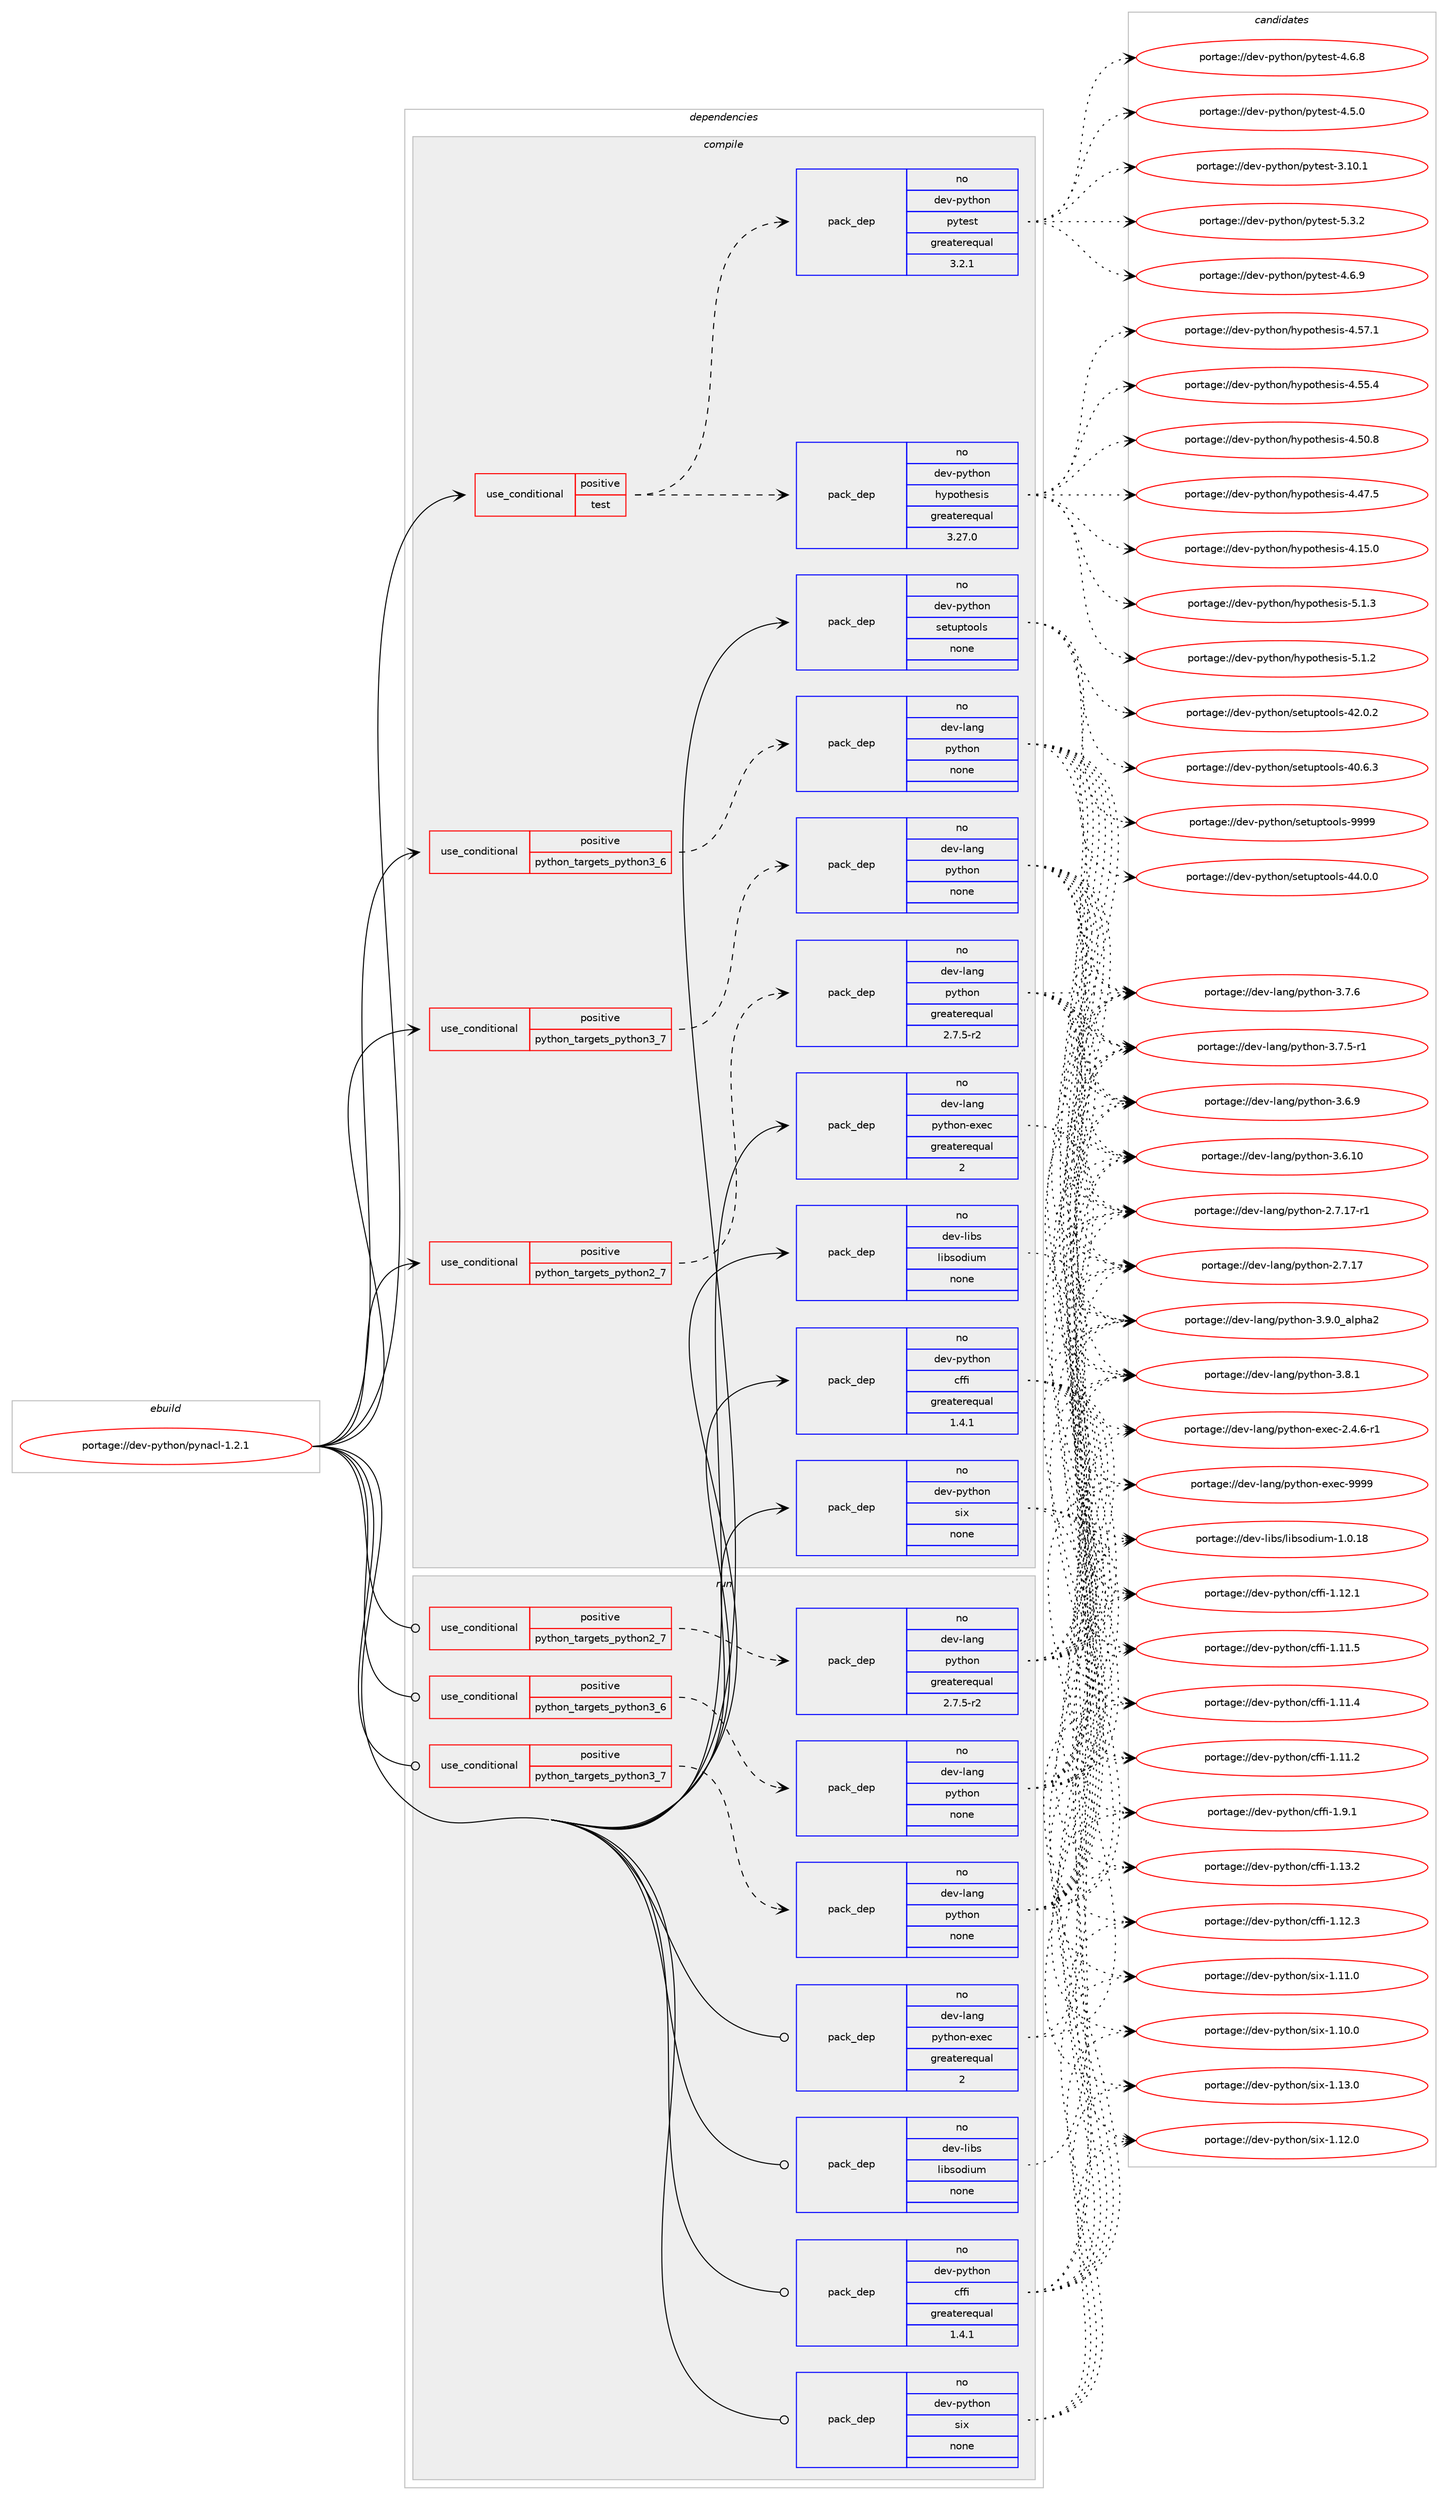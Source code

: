 digraph prolog {

# *************
# Graph options
# *************

newrank=true;
concentrate=true;
compound=true;
graph [rankdir=LR,fontname=Helvetica,fontsize=10,ranksep=1.5];#, ranksep=2.5, nodesep=0.2];
edge  [arrowhead=vee];
node  [fontname=Helvetica,fontsize=10];

# **********
# The ebuild
# **********

subgraph cluster_leftcol {
color=gray;
label=<<i>ebuild</i>>;
id [label="portage://dev-python/pynacl-1.2.1", color=red, width=4, href="../dev-python/pynacl-1.2.1.svg"];
}

# ****************
# The dependencies
# ****************

subgraph cluster_midcol {
color=gray;
label=<<i>dependencies</i>>;
subgraph cluster_compile {
fillcolor="#eeeeee";
style=filled;
label=<<i>compile</i>>;
subgraph cond109034 {
dependency436707 [label=<<TABLE BORDER="0" CELLBORDER="1" CELLSPACING="0" CELLPADDING="4"><TR><TD ROWSPAN="3" CELLPADDING="10">use_conditional</TD></TR><TR><TD>positive</TD></TR><TR><TD>python_targets_python2_7</TD></TR></TABLE>>, shape=none, color=red];
subgraph pack322740 {
dependency436708 [label=<<TABLE BORDER="0" CELLBORDER="1" CELLSPACING="0" CELLPADDING="4" WIDTH="220"><TR><TD ROWSPAN="6" CELLPADDING="30">pack_dep</TD></TR><TR><TD WIDTH="110">no</TD></TR><TR><TD>dev-lang</TD></TR><TR><TD>python</TD></TR><TR><TD>greaterequal</TD></TR><TR><TD>2.7.5-r2</TD></TR></TABLE>>, shape=none, color=blue];
}
dependency436707:e -> dependency436708:w [weight=20,style="dashed",arrowhead="vee"];
}
id:e -> dependency436707:w [weight=20,style="solid",arrowhead="vee"];
subgraph cond109035 {
dependency436709 [label=<<TABLE BORDER="0" CELLBORDER="1" CELLSPACING="0" CELLPADDING="4"><TR><TD ROWSPAN="3" CELLPADDING="10">use_conditional</TD></TR><TR><TD>positive</TD></TR><TR><TD>python_targets_python3_6</TD></TR></TABLE>>, shape=none, color=red];
subgraph pack322741 {
dependency436710 [label=<<TABLE BORDER="0" CELLBORDER="1" CELLSPACING="0" CELLPADDING="4" WIDTH="220"><TR><TD ROWSPAN="6" CELLPADDING="30">pack_dep</TD></TR><TR><TD WIDTH="110">no</TD></TR><TR><TD>dev-lang</TD></TR><TR><TD>python</TD></TR><TR><TD>none</TD></TR><TR><TD></TD></TR></TABLE>>, shape=none, color=blue];
}
dependency436709:e -> dependency436710:w [weight=20,style="dashed",arrowhead="vee"];
}
id:e -> dependency436709:w [weight=20,style="solid",arrowhead="vee"];
subgraph cond109036 {
dependency436711 [label=<<TABLE BORDER="0" CELLBORDER="1" CELLSPACING="0" CELLPADDING="4"><TR><TD ROWSPAN="3" CELLPADDING="10">use_conditional</TD></TR><TR><TD>positive</TD></TR><TR><TD>python_targets_python3_7</TD></TR></TABLE>>, shape=none, color=red];
subgraph pack322742 {
dependency436712 [label=<<TABLE BORDER="0" CELLBORDER="1" CELLSPACING="0" CELLPADDING="4" WIDTH="220"><TR><TD ROWSPAN="6" CELLPADDING="30">pack_dep</TD></TR><TR><TD WIDTH="110">no</TD></TR><TR><TD>dev-lang</TD></TR><TR><TD>python</TD></TR><TR><TD>none</TD></TR><TR><TD></TD></TR></TABLE>>, shape=none, color=blue];
}
dependency436711:e -> dependency436712:w [weight=20,style="dashed",arrowhead="vee"];
}
id:e -> dependency436711:w [weight=20,style="solid",arrowhead="vee"];
subgraph cond109037 {
dependency436713 [label=<<TABLE BORDER="0" CELLBORDER="1" CELLSPACING="0" CELLPADDING="4"><TR><TD ROWSPAN="3" CELLPADDING="10">use_conditional</TD></TR><TR><TD>positive</TD></TR><TR><TD>test</TD></TR></TABLE>>, shape=none, color=red];
subgraph pack322743 {
dependency436714 [label=<<TABLE BORDER="0" CELLBORDER="1" CELLSPACING="0" CELLPADDING="4" WIDTH="220"><TR><TD ROWSPAN="6" CELLPADDING="30">pack_dep</TD></TR><TR><TD WIDTH="110">no</TD></TR><TR><TD>dev-python</TD></TR><TR><TD>hypothesis</TD></TR><TR><TD>greaterequal</TD></TR><TR><TD>3.27.0</TD></TR></TABLE>>, shape=none, color=blue];
}
dependency436713:e -> dependency436714:w [weight=20,style="dashed",arrowhead="vee"];
subgraph pack322744 {
dependency436715 [label=<<TABLE BORDER="0" CELLBORDER="1" CELLSPACING="0" CELLPADDING="4" WIDTH="220"><TR><TD ROWSPAN="6" CELLPADDING="30">pack_dep</TD></TR><TR><TD WIDTH="110">no</TD></TR><TR><TD>dev-python</TD></TR><TR><TD>pytest</TD></TR><TR><TD>greaterequal</TD></TR><TR><TD>3.2.1</TD></TR></TABLE>>, shape=none, color=blue];
}
dependency436713:e -> dependency436715:w [weight=20,style="dashed",arrowhead="vee"];
}
id:e -> dependency436713:w [weight=20,style="solid",arrowhead="vee"];
subgraph pack322745 {
dependency436716 [label=<<TABLE BORDER="0" CELLBORDER="1" CELLSPACING="0" CELLPADDING="4" WIDTH="220"><TR><TD ROWSPAN="6" CELLPADDING="30">pack_dep</TD></TR><TR><TD WIDTH="110">no</TD></TR><TR><TD>dev-lang</TD></TR><TR><TD>python-exec</TD></TR><TR><TD>greaterequal</TD></TR><TR><TD>2</TD></TR></TABLE>>, shape=none, color=blue];
}
id:e -> dependency436716:w [weight=20,style="solid",arrowhead="vee"];
subgraph pack322746 {
dependency436717 [label=<<TABLE BORDER="0" CELLBORDER="1" CELLSPACING="0" CELLPADDING="4" WIDTH="220"><TR><TD ROWSPAN="6" CELLPADDING="30">pack_dep</TD></TR><TR><TD WIDTH="110">no</TD></TR><TR><TD>dev-libs</TD></TR><TR><TD>libsodium</TD></TR><TR><TD>none</TD></TR><TR><TD></TD></TR></TABLE>>, shape=none, color=blue];
}
id:e -> dependency436717:w [weight=20,style="solid",arrowhead="vee"];
subgraph pack322747 {
dependency436718 [label=<<TABLE BORDER="0" CELLBORDER="1" CELLSPACING="0" CELLPADDING="4" WIDTH="220"><TR><TD ROWSPAN="6" CELLPADDING="30">pack_dep</TD></TR><TR><TD WIDTH="110">no</TD></TR><TR><TD>dev-python</TD></TR><TR><TD>cffi</TD></TR><TR><TD>greaterequal</TD></TR><TR><TD>1.4.1</TD></TR></TABLE>>, shape=none, color=blue];
}
id:e -> dependency436718:w [weight=20,style="solid",arrowhead="vee"];
subgraph pack322748 {
dependency436719 [label=<<TABLE BORDER="0" CELLBORDER="1" CELLSPACING="0" CELLPADDING="4" WIDTH="220"><TR><TD ROWSPAN="6" CELLPADDING="30">pack_dep</TD></TR><TR><TD WIDTH="110">no</TD></TR><TR><TD>dev-python</TD></TR><TR><TD>setuptools</TD></TR><TR><TD>none</TD></TR><TR><TD></TD></TR></TABLE>>, shape=none, color=blue];
}
id:e -> dependency436719:w [weight=20,style="solid",arrowhead="vee"];
subgraph pack322749 {
dependency436720 [label=<<TABLE BORDER="0" CELLBORDER="1" CELLSPACING="0" CELLPADDING="4" WIDTH="220"><TR><TD ROWSPAN="6" CELLPADDING="30">pack_dep</TD></TR><TR><TD WIDTH="110">no</TD></TR><TR><TD>dev-python</TD></TR><TR><TD>six</TD></TR><TR><TD>none</TD></TR><TR><TD></TD></TR></TABLE>>, shape=none, color=blue];
}
id:e -> dependency436720:w [weight=20,style="solid",arrowhead="vee"];
}
subgraph cluster_compileandrun {
fillcolor="#eeeeee";
style=filled;
label=<<i>compile and run</i>>;
}
subgraph cluster_run {
fillcolor="#eeeeee";
style=filled;
label=<<i>run</i>>;
subgraph cond109038 {
dependency436721 [label=<<TABLE BORDER="0" CELLBORDER="1" CELLSPACING="0" CELLPADDING="4"><TR><TD ROWSPAN="3" CELLPADDING="10">use_conditional</TD></TR><TR><TD>positive</TD></TR><TR><TD>python_targets_python2_7</TD></TR></TABLE>>, shape=none, color=red];
subgraph pack322750 {
dependency436722 [label=<<TABLE BORDER="0" CELLBORDER="1" CELLSPACING="0" CELLPADDING="4" WIDTH="220"><TR><TD ROWSPAN="6" CELLPADDING="30">pack_dep</TD></TR><TR><TD WIDTH="110">no</TD></TR><TR><TD>dev-lang</TD></TR><TR><TD>python</TD></TR><TR><TD>greaterequal</TD></TR><TR><TD>2.7.5-r2</TD></TR></TABLE>>, shape=none, color=blue];
}
dependency436721:e -> dependency436722:w [weight=20,style="dashed",arrowhead="vee"];
}
id:e -> dependency436721:w [weight=20,style="solid",arrowhead="odot"];
subgraph cond109039 {
dependency436723 [label=<<TABLE BORDER="0" CELLBORDER="1" CELLSPACING="0" CELLPADDING="4"><TR><TD ROWSPAN="3" CELLPADDING="10">use_conditional</TD></TR><TR><TD>positive</TD></TR><TR><TD>python_targets_python3_6</TD></TR></TABLE>>, shape=none, color=red];
subgraph pack322751 {
dependency436724 [label=<<TABLE BORDER="0" CELLBORDER="1" CELLSPACING="0" CELLPADDING="4" WIDTH="220"><TR><TD ROWSPAN="6" CELLPADDING="30">pack_dep</TD></TR><TR><TD WIDTH="110">no</TD></TR><TR><TD>dev-lang</TD></TR><TR><TD>python</TD></TR><TR><TD>none</TD></TR><TR><TD></TD></TR></TABLE>>, shape=none, color=blue];
}
dependency436723:e -> dependency436724:w [weight=20,style="dashed",arrowhead="vee"];
}
id:e -> dependency436723:w [weight=20,style="solid",arrowhead="odot"];
subgraph cond109040 {
dependency436725 [label=<<TABLE BORDER="0" CELLBORDER="1" CELLSPACING="0" CELLPADDING="4"><TR><TD ROWSPAN="3" CELLPADDING="10">use_conditional</TD></TR><TR><TD>positive</TD></TR><TR><TD>python_targets_python3_7</TD></TR></TABLE>>, shape=none, color=red];
subgraph pack322752 {
dependency436726 [label=<<TABLE BORDER="0" CELLBORDER="1" CELLSPACING="0" CELLPADDING="4" WIDTH="220"><TR><TD ROWSPAN="6" CELLPADDING="30">pack_dep</TD></TR><TR><TD WIDTH="110">no</TD></TR><TR><TD>dev-lang</TD></TR><TR><TD>python</TD></TR><TR><TD>none</TD></TR><TR><TD></TD></TR></TABLE>>, shape=none, color=blue];
}
dependency436725:e -> dependency436726:w [weight=20,style="dashed",arrowhead="vee"];
}
id:e -> dependency436725:w [weight=20,style="solid",arrowhead="odot"];
subgraph pack322753 {
dependency436727 [label=<<TABLE BORDER="0" CELLBORDER="1" CELLSPACING="0" CELLPADDING="4" WIDTH="220"><TR><TD ROWSPAN="6" CELLPADDING="30">pack_dep</TD></TR><TR><TD WIDTH="110">no</TD></TR><TR><TD>dev-lang</TD></TR><TR><TD>python-exec</TD></TR><TR><TD>greaterequal</TD></TR><TR><TD>2</TD></TR></TABLE>>, shape=none, color=blue];
}
id:e -> dependency436727:w [weight=20,style="solid",arrowhead="odot"];
subgraph pack322754 {
dependency436728 [label=<<TABLE BORDER="0" CELLBORDER="1" CELLSPACING="0" CELLPADDING="4" WIDTH="220"><TR><TD ROWSPAN="6" CELLPADDING="30">pack_dep</TD></TR><TR><TD WIDTH="110">no</TD></TR><TR><TD>dev-libs</TD></TR><TR><TD>libsodium</TD></TR><TR><TD>none</TD></TR><TR><TD></TD></TR></TABLE>>, shape=none, color=blue];
}
id:e -> dependency436728:w [weight=20,style="solid",arrowhead="odot"];
subgraph pack322755 {
dependency436729 [label=<<TABLE BORDER="0" CELLBORDER="1" CELLSPACING="0" CELLPADDING="4" WIDTH="220"><TR><TD ROWSPAN="6" CELLPADDING="30">pack_dep</TD></TR><TR><TD WIDTH="110">no</TD></TR><TR><TD>dev-python</TD></TR><TR><TD>cffi</TD></TR><TR><TD>greaterequal</TD></TR><TR><TD>1.4.1</TD></TR></TABLE>>, shape=none, color=blue];
}
id:e -> dependency436729:w [weight=20,style="solid",arrowhead="odot"];
subgraph pack322756 {
dependency436730 [label=<<TABLE BORDER="0" CELLBORDER="1" CELLSPACING="0" CELLPADDING="4" WIDTH="220"><TR><TD ROWSPAN="6" CELLPADDING="30">pack_dep</TD></TR><TR><TD WIDTH="110">no</TD></TR><TR><TD>dev-python</TD></TR><TR><TD>six</TD></TR><TR><TD>none</TD></TR><TR><TD></TD></TR></TABLE>>, shape=none, color=blue];
}
id:e -> dependency436730:w [weight=20,style="solid",arrowhead="odot"];
}
}

# **************
# The candidates
# **************

subgraph cluster_choices {
rank=same;
color=gray;
label=<<i>candidates</i>>;

subgraph choice322740 {
color=black;
nodesep=1;
choice10010111845108971101034711212111610411111045514657464895971081121049750 [label="portage://dev-lang/python-3.9.0_alpha2", color=red, width=4,href="../dev-lang/python-3.9.0_alpha2.svg"];
choice100101118451089711010347112121116104111110455146564649 [label="portage://dev-lang/python-3.8.1", color=red, width=4,href="../dev-lang/python-3.8.1.svg"];
choice100101118451089711010347112121116104111110455146554654 [label="portage://dev-lang/python-3.7.6", color=red, width=4,href="../dev-lang/python-3.7.6.svg"];
choice1001011184510897110103471121211161041111104551465546534511449 [label="portage://dev-lang/python-3.7.5-r1", color=red, width=4,href="../dev-lang/python-3.7.5-r1.svg"];
choice100101118451089711010347112121116104111110455146544657 [label="portage://dev-lang/python-3.6.9", color=red, width=4,href="../dev-lang/python-3.6.9.svg"];
choice10010111845108971101034711212111610411111045514654464948 [label="portage://dev-lang/python-3.6.10", color=red, width=4,href="../dev-lang/python-3.6.10.svg"];
choice100101118451089711010347112121116104111110455046554649554511449 [label="portage://dev-lang/python-2.7.17-r1", color=red, width=4,href="../dev-lang/python-2.7.17-r1.svg"];
choice10010111845108971101034711212111610411111045504655464955 [label="portage://dev-lang/python-2.7.17", color=red, width=4,href="../dev-lang/python-2.7.17.svg"];
dependency436708:e -> choice10010111845108971101034711212111610411111045514657464895971081121049750:w [style=dotted,weight="100"];
dependency436708:e -> choice100101118451089711010347112121116104111110455146564649:w [style=dotted,weight="100"];
dependency436708:e -> choice100101118451089711010347112121116104111110455146554654:w [style=dotted,weight="100"];
dependency436708:e -> choice1001011184510897110103471121211161041111104551465546534511449:w [style=dotted,weight="100"];
dependency436708:e -> choice100101118451089711010347112121116104111110455146544657:w [style=dotted,weight="100"];
dependency436708:e -> choice10010111845108971101034711212111610411111045514654464948:w [style=dotted,weight="100"];
dependency436708:e -> choice100101118451089711010347112121116104111110455046554649554511449:w [style=dotted,weight="100"];
dependency436708:e -> choice10010111845108971101034711212111610411111045504655464955:w [style=dotted,weight="100"];
}
subgraph choice322741 {
color=black;
nodesep=1;
choice10010111845108971101034711212111610411111045514657464895971081121049750 [label="portage://dev-lang/python-3.9.0_alpha2", color=red, width=4,href="../dev-lang/python-3.9.0_alpha2.svg"];
choice100101118451089711010347112121116104111110455146564649 [label="portage://dev-lang/python-3.8.1", color=red, width=4,href="../dev-lang/python-3.8.1.svg"];
choice100101118451089711010347112121116104111110455146554654 [label="portage://dev-lang/python-3.7.6", color=red, width=4,href="../dev-lang/python-3.7.6.svg"];
choice1001011184510897110103471121211161041111104551465546534511449 [label="portage://dev-lang/python-3.7.5-r1", color=red, width=4,href="../dev-lang/python-3.7.5-r1.svg"];
choice100101118451089711010347112121116104111110455146544657 [label="portage://dev-lang/python-3.6.9", color=red, width=4,href="../dev-lang/python-3.6.9.svg"];
choice10010111845108971101034711212111610411111045514654464948 [label="portage://dev-lang/python-3.6.10", color=red, width=4,href="../dev-lang/python-3.6.10.svg"];
choice100101118451089711010347112121116104111110455046554649554511449 [label="portage://dev-lang/python-2.7.17-r1", color=red, width=4,href="../dev-lang/python-2.7.17-r1.svg"];
choice10010111845108971101034711212111610411111045504655464955 [label="portage://dev-lang/python-2.7.17", color=red, width=4,href="../dev-lang/python-2.7.17.svg"];
dependency436710:e -> choice10010111845108971101034711212111610411111045514657464895971081121049750:w [style=dotted,weight="100"];
dependency436710:e -> choice100101118451089711010347112121116104111110455146564649:w [style=dotted,weight="100"];
dependency436710:e -> choice100101118451089711010347112121116104111110455146554654:w [style=dotted,weight="100"];
dependency436710:e -> choice1001011184510897110103471121211161041111104551465546534511449:w [style=dotted,weight="100"];
dependency436710:e -> choice100101118451089711010347112121116104111110455146544657:w [style=dotted,weight="100"];
dependency436710:e -> choice10010111845108971101034711212111610411111045514654464948:w [style=dotted,weight="100"];
dependency436710:e -> choice100101118451089711010347112121116104111110455046554649554511449:w [style=dotted,weight="100"];
dependency436710:e -> choice10010111845108971101034711212111610411111045504655464955:w [style=dotted,weight="100"];
}
subgraph choice322742 {
color=black;
nodesep=1;
choice10010111845108971101034711212111610411111045514657464895971081121049750 [label="portage://dev-lang/python-3.9.0_alpha2", color=red, width=4,href="../dev-lang/python-3.9.0_alpha2.svg"];
choice100101118451089711010347112121116104111110455146564649 [label="portage://dev-lang/python-3.8.1", color=red, width=4,href="../dev-lang/python-3.8.1.svg"];
choice100101118451089711010347112121116104111110455146554654 [label="portage://dev-lang/python-3.7.6", color=red, width=4,href="../dev-lang/python-3.7.6.svg"];
choice1001011184510897110103471121211161041111104551465546534511449 [label="portage://dev-lang/python-3.7.5-r1", color=red, width=4,href="../dev-lang/python-3.7.5-r1.svg"];
choice100101118451089711010347112121116104111110455146544657 [label="portage://dev-lang/python-3.6.9", color=red, width=4,href="../dev-lang/python-3.6.9.svg"];
choice10010111845108971101034711212111610411111045514654464948 [label="portage://dev-lang/python-3.6.10", color=red, width=4,href="../dev-lang/python-3.6.10.svg"];
choice100101118451089711010347112121116104111110455046554649554511449 [label="portage://dev-lang/python-2.7.17-r1", color=red, width=4,href="../dev-lang/python-2.7.17-r1.svg"];
choice10010111845108971101034711212111610411111045504655464955 [label="portage://dev-lang/python-2.7.17", color=red, width=4,href="../dev-lang/python-2.7.17.svg"];
dependency436712:e -> choice10010111845108971101034711212111610411111045514657464895971081121049750:w [style=dotted,weight="100"];
dependency436712:e -> choice100101118451089711010347112121116104111110455146564649:w [style=dotted,weight="100"];
dependency436712:e -> choice100101118451089711010347112121116104111110455146554654:w [style=dotted,weight="100"];
dependency436712:e -> choice1001011184510897110103471121211161041111104551465546534511449:w [style=dotted,weight="100"];
dependency436712:e -> choice100101118451089711010347112121116104111110455146544657:w [style=dotted,weight="100"];
dependency436712:e -> choice10010111845108971101034711212111610411111045514654464948:w [style=dotted,weight="100"];
dependency436712:e -> choice100101118451089711010347112121116104111110455046554649554511449:w [style=dotted,weight="100"];
dependency436712:e -> choice10010111845108971101034711212111610411111045504655464955:w [style=dotted,weight="100"];
}
subgraph choice322743 {
color=black;
nodesep=1;
choice1001011184511212111610411111047104121112111116104101115105115455346494651 [label="portage://dev-python/hypothesis-5.1.3", color=red, width=4,href="../dev-python/hypothesis-5.1.3.svg"];
choice1001011184511212111610411111047104121112111116104101115105115455346494650 [label="portage://dev-python/hypothesis-5.1.2", color=red, width=4,href="../dev-python/hypothesis-5.1.2.svg"];
choice100101118451121211161041111104710412111211111610410111510511545524653554649 [label="portage://dev-python/hypothesis-4.57.1", color=red, width=4,href="../dev-python/hypothesis-4.57.1.svg"];
choice100101118451121211161041111104710412111211111610410111510511545524653534652 [label="portage://dev-python/hypothesis-4.55.4", color=red, width=4,href="../dev-python/hypothesis-4.55.4.svg"];
choice100101118451121211161041111104710412111211111610410111510511545524653484656 [label="portage://dev-python/hypothesis-4.50.8", color=red, width=4,href="../dev-python/hypothesis-4.50.8.svg"];
choice100101118451121211161041111104710412111211111610410111510511545524652554653 [label="portage://dev-python/hypothesis-4.47.5", color=red, width=4,href="../dev-python/hypothesis-4.47.5.svg"];
choice100101118451121211161041111104710412111211111610410111510511545524649534648 [label="portage://dev-python/hypothesis-4.15.0", color=red, width=4,href="../dev-python/hypothesis-4.15.0.svg"];
dependency436714:e -> choice1001011184511212111610411111047104121112111116104101115105115455346494651:w [style=dotted,weight="100"];
dependency436714:e -> choice1001011184511212111610411111047104121112111116104101115105115455346494650:w [style=dotted,weight="100"];
dependency436714:e -> choice100101118451121211161041111104710412111211111610410111510511545524653554649:w [style=dotted,weight="100"];
dependency436714:e -> choice100101118451121211161041111104710412111211111610410111510511545524653534652:w [style=dotted,weight="100"];
dependency436714:e -> choice100101118451121211161041111104710412111211111610410111510511545524653484656:w [style=dotted,weight="100"];
dependency436714:e -> choice100101118451121211161041111104710412111211111610410111510511545524652554653:w [style=dotted,weight="100"];
dependency436714:e -> choice100101118451121211161041111104710412111211111610410111510511545524649534648:w [style=dotted,weight="100"];
}
subgraph choice322744 {
color=black;
nodesep=1;
choice1001011184511212111610411111047112121116101115116455346514650 [label="portage://dev-python/pytest-5.3.2", color=red, width=4,href="../dev-python/pytest-5.3.2.svg"];
choice1001011184511212111610411111047112121116101115116455246544657 [label="portage://dev-python/pytest-4.6.9", color=red, width=4,href="../dev-python/pytest-4.6.9.svg"];
choice1001011184511212111610411111047112121116101115116455246544656 [label="portage://dev-python/pytest-4.6.8", color=red, width=4,href="../dev-python/pytest-4.6.8.svg"];
choice1001011184511212111610411111047112121116101115116455246534648 [label="portage://dev-python/pytest-4.5.0", color=red, width=4,href="../dev-python/pytest-4.5.0.svg"];
choice100101118451121211161041111104711212111610111511645514649484649 [label="portage://dev-python/pytest-3.10.1", color=red, width=4,href="../dev-python/pytest-3.10.1.svg"];
dependency436715:e -> choice1001011184511212111610411111047112121116101115116455346514650:w [style=dotted,weight="100"];
dependency436715:e -> choice1001011184511212111610411111047112121116101115116455246544657:w [style=dotted,weight="100"];
dependency436715:e -> choice1001011184511212111610411111047112121116101115116455246544656:w [style=dotted,weight="100"];
dependency436715:e -> choice1001011184511212111610411111047112121116101115116455246534648:w [style=dotted,weight="100"];
dependency436715:e -> choice100101118451121211161041111104711212111610111511645514649484649:w [style=dotted,weight="100"];
}
subgraph choice322745 {
color=black;
nodesep=1;
choice10010111845108971101034711212111610411111045101120101994557575757 [label="portage://dev-lang/python-exec-9999", color=red, width=4,href="../dev-lang/python-exec-9999.svg"];
choice10010111845108971101034711212111610411111045101120101994550465246544511449 [label="portage://dev-lang/python-exec-2.4.6-r1", color=red, width=4,href="../dev-lang/python-exec-2.4.6-r1.svg"];
dependency436716:e -> choice10010111845108971101034711212111610411111045101120101994557575757:w [style=dotted,weight="100"];
dependency436716:e -> choice10010111845108971101034711212111610411111045101120101994550465246544511449:w [style=dotted,weight="100"];
}
subgraph choice322746 {
color=black;
nodesep=1;
choice1001011184510810598115471081059811511110010511710945494648464956 [label="portage://dev-libs/libsodium-1.0.18", color=red, width=4,href="../dev-libs/libsodium-1.0.18.svg"];
dependency436717:e -> choice1001011184510810598115471081059811511110010511710945494648464956:w [style=dotted,weight="100"];
}
subgraph choice322747 {
color=black;
nodesep=1;
choice100101118451121211161041111104799102102105454946574649 [label="portage://dev-python/cffi-1.9.1", color=red, width=4,href="../dev-python/cffi-1.9.1.svg"];
choice10010111845112121116104111110479910210210545494649514650 [label="portage://dev-python/cffi-1.13.2", color=red, width=4,href="../dev-python/cffi-1.13.2.svg"];
choice10010111845112121116104111110479910210210545494649504651 [label="portage://dev-python/cffi-1.12.3", color=red, width=4,href="../dev-python/cffi-1.12.3.svg"];
choice10010111845112121116104111110479910210210545494649504649 [label="portage://dev-python/cffi-1.12.1", color=red, width=4,href="../dev-python/cffi-1.12.1.svg"];
choice10010111845112121116104111110479910210210545494649494653 [label="portage://dev-python/cffi-1.11.5", color=red, width=4,href="../dev-python/cffi-1.11.5.svg"];
choice10010111845112121116104111110479910210210545494649494652 [label="portage://dev-python/cffi-1.11.4", color=red, width=4,href="../dev-python/cffi-1.11.4.svg"];
choice10010111845112121116104111110479910210210545494649494650 [label="portage://dev-python/cffi-1.11.2", color=red, width=4,href="../dev-python/cffi-1.11.2.svg"];
dependency436718:e -> choice100101118451121211161041111104799102102105454946574649:w [style=dotted,weight="100"];
dependency436718:e -> choice10010111845112121116104111110479910210210545494649514650:w [style=dotted,weight="100"];
dependency436718:e -> choice10010111845112121116104111110479910210210545494649504651:w [style=dotted,weight="100"];
dependency436718:e -> choice10010111845112121116104111110479910210210545494649504649:w [style=dotted,weight="100"];
dependency436718:e -> choice10010111845112121116104111110479910210210545494649494653:w [style=dotted,weight="100"];
dependency436718:e -> choice10010111845112121116104111110479910210210545494649494652:w [style=dotted,weight="100"];
dependency436718:e -> choice10010111845112121116104111110479910210210545494649494650:w [style=dotted,weight="100"];
}
subgraph choice322748 {
color=black;
nodesep=1;
choice10010111845112121116104111110471151011161171121161111111081154557575757 [label="portage://dev-python/setuptools-9999", color=red, width=4,href="../dev-python/setuptools-9999.svg"];
choice100101118451121211161041111104711510111611711211611111110811545525246484648 [label="portage://dev-python/setuptools-44.0.0", color=red, width=4,href="../dev-python/setuptools-44.0.0.svg"];
choice100101118451121211161041111104711510111611711211611111110811545525046484650 [label="portage://dev-python/setuptools-42.0.2", color=red, width=4,href="../dev-python/setuptools-42.0.2.svg"];
choice100101118451121211161041111104711510111611711211611111110811545524846544651 [label="portage://dev-python/setuptools-40.6.3", color=red, width=4,href="../dev-python/setuptools-40.6.3.svg"];
dependency436719:e -> choice10010111845112121116104111110471151011161171121161111111081154557575757:w [style=dotted,weight="100"];
dependency436719:e -> choice100101118451121211161041111104711510111611711211611111110811545525246484648:w [style=dotted,weight="100"];
dependency436719:e -> choice100101118451121211161041111104711510111611711211611111110811545525046484650:w [style=dotted,weight="100"];
dependency436719:e -> choice100101118451121211161041111104711510111611711211611111110811545524846544651:w [style=dotted,weight="100"];
}
subgraph choice322749 {
color=black;
nodesep=1;
choice100101118451121211161041111104711510512045494649514648 [label="portage://dev-python/six-1.13.0", color=red, width=4,href="../dev-python/six-1.13.0.svg"];
choice100101118451121211161041111104711510512045494649504648 [label="portage://dev-python/six-1.12.0", color=red, width=4,href="../dev-python/six-1.12.0.svg"];
choice100101118451121211161041111104711510512045494649494648 [label="portage://dev-python/six-1.11.0", color=red, width=4,href="../dev-python/six-1.11.0.svg"];
choice100101118451121211161041111104711510512045494649484648 [label="portage://dev-python/six-1.10.0", color=red, width=4,href="../dev-python/six-1.10.0.svg"];
dependency436720:e -> choice100101118451121211161041111104711510512045494649514648:w [style=dotted,weight="100"];
dependency436720:e -> choice100101118451121211161041111104711510512045494649504648:w [style=dotted,weight="100"];
dependency436720:e -> choice100101118451121211161041111104711510512045494649494648:w [style=dotted,weight="100"];
dependency436720:e -> choice100101118451121211161041111104711510512045494649484648:w [style=dotted,weight="100"];
}
subgraph choice322750 {
color=black;
nodesep=1;
choice10010111845108971101034711212111610411111045514657464895971081121049750 [label="portage://dev-lang/python-3.9.0_alpha2", color=red, width=4,href="../dev-lang/python-3.9.0_alpha2.svg"];
choice100101118451089711010347112121116104111110455146564649 [label="portage://dev-lang/python-3.8.1", color=red, width=4,href="../dev-lang/python-3.8.1.svg"];
choice100101118451089711010347112121116104111110455146554654 [label="portage://dev-lang/python-3.7.6", color=red, width=4,href="../dev-lang/python-3.7.6.svg"];
choice1001011184510897110103471121211161041111104551465546534511449 [label="portage://dev-lang/python-3.7.5-r1", color=red, width=4,href="../dev-lang/python-3.7.5-r1.svg"];
choice100101118451089711010347112121116104111110455146544657 [label="portage://dev-lang/python-3.6.9", color=red, width=4,href="../dev-lang/python-3.6.9.svg"];
choice10010111845108971101034711212111610411111045514654464948 [label="portage://dev-lang/python-3.6.10", color=red, width=4,href="../dev-lang/python-3.6.10.svg"];
choice100101118451089711010347112121116104111110455046554649554511449 [label="portage://dev-lang/python-2.7.17-r1", color=red, width=4,href="../dev-lang/python-2.7.17-r1.svg"];
choice10010111845108971101034711212111610411111045504655464955 [label="portage://dev-lang/python-2.7.17", color=red, width=4,href="../dev-lang/python-2.7.17.svg"];
dependency436722:e -> choice10010111845108971101034711212111610411111045514657464895971081121049750:w [style=dotted,weight="100"];
dependency436722:e -> choice100101118451089711010347112121116104111110455146564649:w [style=dotted,weight="100"];
dependency436722:e -> choice100101118451089711010347112121116104111110455146554654:w [style=dotted,weight="100"];
dependency436722:e -> choice1001011184510897110103471121211161041111104551465546534511449:w [style=dotted,weight="100"];
dependency436722:e -> choice100101118451089711010347112121116104111110455146544657:w [style=dotted,weight="100"];
dependency436722:e -> choice10010111845108971101034711212111610411111045514654464948:w [style=dotted,weight="100"];
dependency436722:e -> choice100101118451089711010347112121116104111110455046554649554511449:w [style=dotted,weight="100"];
dependency436722:e -> choice10010111845108971101034711212111610411111045504655464955:w [style=dotted,weight="100"];
}
subgraph choice322751 {
color=black;
nodesep=1;
choice10010111845108971101034711212111610411111045514657464895971081121049750 [label="portage://dev-lang/python-3.9.0_alpha2", color=red, width=4,href="../dev-lang/python-3.9.0_alpha2.svg"];
choice100101118451089711010347112121116104111110455146564649 [label="portage://dev-lang/python-3.8.1", color=red, width=4,href="../dev-lang/python-3.8.1.svg"];
choice100101118451089711010347112121116104111110455146554654 [label="portage://dev-lang/python-3.7.6", color=red, width=4,href="../dev-lang/python-3.7.6.svg"];
choice1001011184510897110103471121211161041111104551465546534511449 [label="portage://dev-lang/python-3.7.5-r1", color=red, width=4,href="../dev-lang/python-3.7.5-r1.svg"];
choice100101118451089711010347112121116104111110455146544657 [label="portage://dev-lang/python-3.6.9", color=red, width=4,href="../dev-lang/python-3.6.9.svg"];
choice10010111845108971101034711212111610411111045514654464948 [label="portage://dev-lang/python-3.6.10", color=red, width=4,href="../dev-lang/python-3.6.10.svg"];
choice100101118451089711010347112121116104111110455046554649554511449 [label="portage://dev-lang/python-2.7.17-r1", color=red, width=4,href="../dev-lang/python-2.7.17-r1.svg"];
choice10010111845108971101034711212111610411111045504655464955 [label="portage://dev-lang/python-2.7.17", color=red, width=4,href="../dev-lang/python-2.7.17.svg"];
dependency436724:e -> choice10010111845108971101034711212111610411111045514657464895971081121049750:w [style=dotted,weight="100"];
dependency436724:e -> choice100101118451089711010347112121116104111110455146564649:w [style=dotted,weight="100"];
dependency436724:e -> choice100101118451089711010347112121116104111110455146554654:w [style=dotted,weight="100"];
dependency436724:e -> choice1001011184510897110103471121211161041111104551465546534511449:w [style=dotted,weight="100"];
dependency436724:e -> choice100101118451089711010347112121116104111110455146544657:w [style=dotted,weight="100"];
dependency436724:e -> choice10010111845108971101034711212111610411111045514654464948:w [style=dotted,weight="100"];
dependency436724:e -> choice100101118451089711010347112121116104111110455046554649554511449:w [style=dotted,weight="100"];
dependency436724:e -> choice10010111845108971101034711212111610411111045504655464955:w [style=dotted,weight="100"];
}
subgraph choice322752 {
color=black;
nodesep=1;
choice10010111845108971101034711212111610411111045514657464895971081121049750 [label="portage://dev-lang/python-3.9.0_alpha2", color=red, width=4,href="../dev-lang/python-3.9.0_alpha2.svg"];
choice100101118451089711010347112121116104111110455146564649 [label="portage://dev-lang/python-3.8.1", color=red, width=4,href="../dev-lang/python-3.8.1.svg"];
choice100101118451089711010347112121116104111110455146554654 [label="portage://dev-lang/python-3.7.6", color=red, width=4,href="../dev-lang/python-3.7.6.svg"];
choice1001011184510897110103471121211161041111104551465546534511449 [label="portage://dev-lang/python-3.7.5-r1", color=red, width=4,href="../dev-lang/python-3.7.5-r1.svg"];
choice100101118451089711010347112121116104111110455146544657 [label="portage://dev-lang/python-3.6.9", color=red, width=4,href="../dev-lang/python-3.6.9.svg"];
choice10010111845108971101034711212111610411111045514654464948 [label="portage://dev-lang/python-3.6.10", color=red, width=4,href="../dev-lang/python-3.6.10.svg"];
choice100101118451089711010347112121116104111110455046554649554511449 [label="portage://dev-lang/python-2.7.17-r1", color=red, width=4,href="../dev-lang/python-2.7.17-r1.svg"];
choice10010111845108971101034711212111610411111045504655464955 [label="portage://dev-lang/python-2.7.17", color=red, width=4,href="../dev-lang/python-2.7.17.svg"];
dependency436726:e -> choice10010111845108971101034711212111610411111045514657464895971081121049750:w [style=dotted,weight="100"];
dependency436726:e -> choice100101118451089711010347112121116104111110455146564649:w [style=dotted,weight="100"];
dependency436726:e -> choice100101118451089711010347112121116104111110455146554654:w [style=dotted,weight="100"];
dependency436726:e -> choice1001011184510897110103471121211161041111104551465546534511449:w [style=dotted,weight="100"];
dependency436726:e -> choice100101118451089711010347112121116104111110455146544657:w [style=dotted,weight="100"];
dependency436726:e -> choice10010111845108971101034711212111610411111045514654464948:w [style=dotted,weight="100"];
dependency436726:e -> choice100101118451089711010347112121116104111110455046554649554511449:w [style=dotted,weight="100"];
dependency436726:e -> choice10010111845108971101034711212111610411111045504655464955:w [style=dotted,weight="100"];
}
subgraph choice322753 {
color=black;
nodesep=1;
choice10010111845108971101034711212111610411111045101120101994557575757 [label="portage://dev-lang/python-exec-9999", color=red, width=4,href="../dev-lang/python-exec-9999.svg"];
choice10010111845108971101034711212111610411111045101120101994550465246544511449 [label="portage://dev-lang/python-exec-2.4.6-r1", color=red, width=4,href="../dev-lang/python-exec-2.4.6-r1.svg"];
dependency436727:e -> choice10010111845108971101034711212111610411111045101120101994557575757:w [style=dotted,weight="100"];
dependency436727:e -> choice10010111845108971101034711212111610411111045101120101994550465246544511449:w [style=dotted,weight="100"];
}
subgraph choice322754 {
color=black;
nodesep=1;
choice1001011184510810598115471081059811511110010511710945494648464956 [label="portage://dev-libs/libsodium-1.0.18", color=red, width=4,href="../dev-libs/libsodium-1.0.18.svg"];
dependency436728:e -> choice1001011184510810598115471081059811511110010511710945494648464956:w [style=dotted,weight="100"];
}
subgraph choice322755 {
color=black;
nodesep=1;
choice100101118451121211161041111104799102102105454946574649 [label="portage://dev-python/cffi-1.9.1", color=red, width=4,href="../dev-python/cffi-1.9.1.svg"];
choice10010111845112121116104111110479910210210545494649514650 [label="portage://dev-python/cffi-1.13.2", color=red, width=4,href="../dev-python/cffi-1.13.2.svg"];
choice10010111845112121116104111110479910210210545494649504651 [label="portage://dev-python/cffi-1.12.3", color=red, width=4,href="../dev-python/cffi-1.12.3.svg"];
choice10010111845112121116104111110479910210210545494649504649 [label="portage://dev-python/cffi-1.12.1", color=red, width=4,href="../dev-python/cffi-1.12.1.svg"];
choice10010111845112121116104111110479910210210545494649494653 [label="portage://dev-python/cffi-1.11.5", color=red, width=4,href="../dev-python/cffi-1.11.5.svg"];
choice10010111845112121116104111110479910210210545494649494652 [label="portage://dev-python/cffi-1.11.4", color=red, width=4,href="../dev-python/cffi-1.11.4.svg"];
choice10010111845112121116104111110479910210210545494649494650 [label="portage://dev-python/cffi-1.11.2", color=red, width=4,href="../dev-python/cffi-1.11.2.svg"];
dependency436729:e -> choice100101118451121211161041111104799102102105454946574649:w [style=dotted,weight="100"];
dependency436729:e -> choice10010111845112121116104111110479910210210545494649514650:w [style=dotted,weight="100"];
dependency436729:e -> choice10010111845112121116104111110479910210210545494649504651:w [style=dotted,weight="100"];
dependency436729:e -> choice10010111845112121116104111110479910210210545494649504649:w [style=dotted,weight="100"];
dependency436729:e -> choice10010111845112121116104111110479910210210545494649494653:w [style=dotted,weight="100"];
dependency436729:e -> choice10010111845112121116104111110479910210210545494649494652:w [style=dotted,weight="100"];
dependency436729:e -> choice10010111845112121116104111110479910210210545494649494650:w [style=dotted,weight="100"];
}
subgraph choice322756 {
color=black;
nodesep=1;
choice100101118451121211161041111104711510512045494649514648 [label="portage://dev-python/six-1.13.0", color=red, width=4,href="../dev-python/six-1.13.0.svg"];
choice100101118451121211161041111104711510512045494649504648 [label="portage://dev-python/six-1.12.0", color=red, width=4,href="../dev-python/six-1.12.0.svg"];
choice100101118451121211161041111104711510512045494649494648 [label="portage://dev-python/six-1.11.0", color=red, width=4,href="../dev-python/six-1.11.0.svg"];
choice100101118451121211161041111104711510512045494649484648 [label="portage://dev-python/six-1.10.0", color=red, width=4,href="../dev-python/six-1.10.0.svg"];
dependency436730:e -> choice100101118451121211161041111104711510512045494649514648:w [style=dotted,weight="100"];
dependency436730:e -> choice100101118451121211161041111104711510512045494649504648:w [style=dotted,weight="100"];
dependency436730:e -> choice100101118451121211161041111104711510512045494649494648:w [style=dotted,weight="100"];
dependency436730:e -> choice100101118451121211161041111104711510512045494649484648:w [style=dotted,weight="100"];
}
}

}
